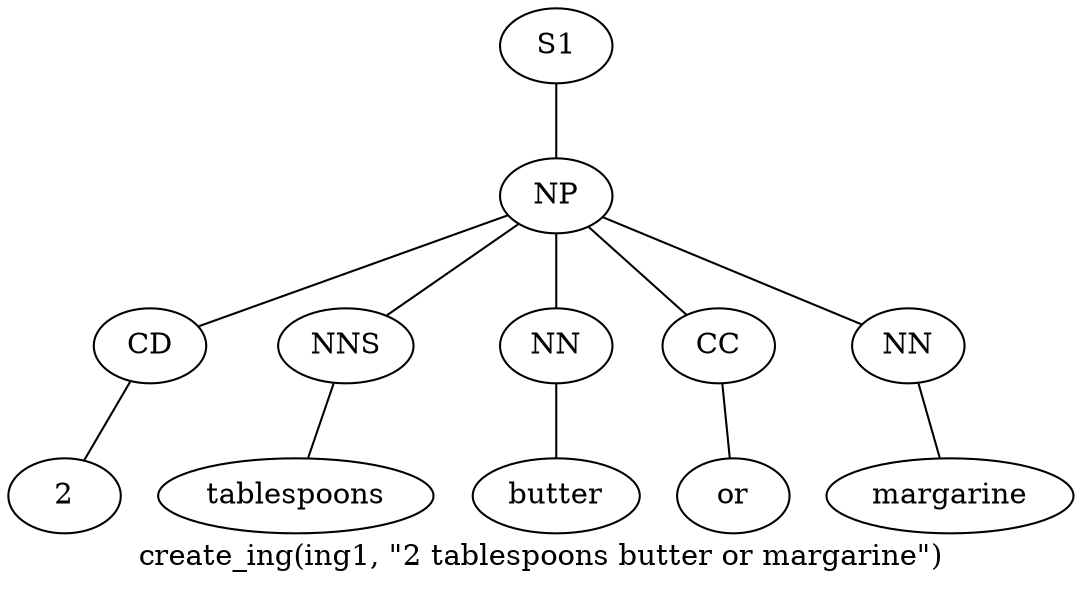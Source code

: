graph SyntaxGraph {
	label = "create_ing(ing1, \"2 tablespoons butter or margarine\")";
	Node0 [label="S1"];
	Node1 [label="NP"];
	Node2 [label="CD"];
	Node3 [label="2"];
	Node4 [label="NNS"];
	Node5 [label="tablespoons"];
	Node6 [label="NN"];
	Node7 [label="butter"];
	Node8 [label="CC"];
	Node9 [label="or"];
	Node10 [label="NN"];
	Node11 [label="margarine"];

	Node0 -- Node1;
	Node1 -- Node2;
	Node1 -- Node4;
	Node1 -- Node6;
	Node1 -- Node8;
	Node1 -- Node10;
	Node2 -- Node3;
	Node4 -- Node5;
	Node6 -- Node7;
	Node8 -- Node9;
	Node10 -- Node11;
}